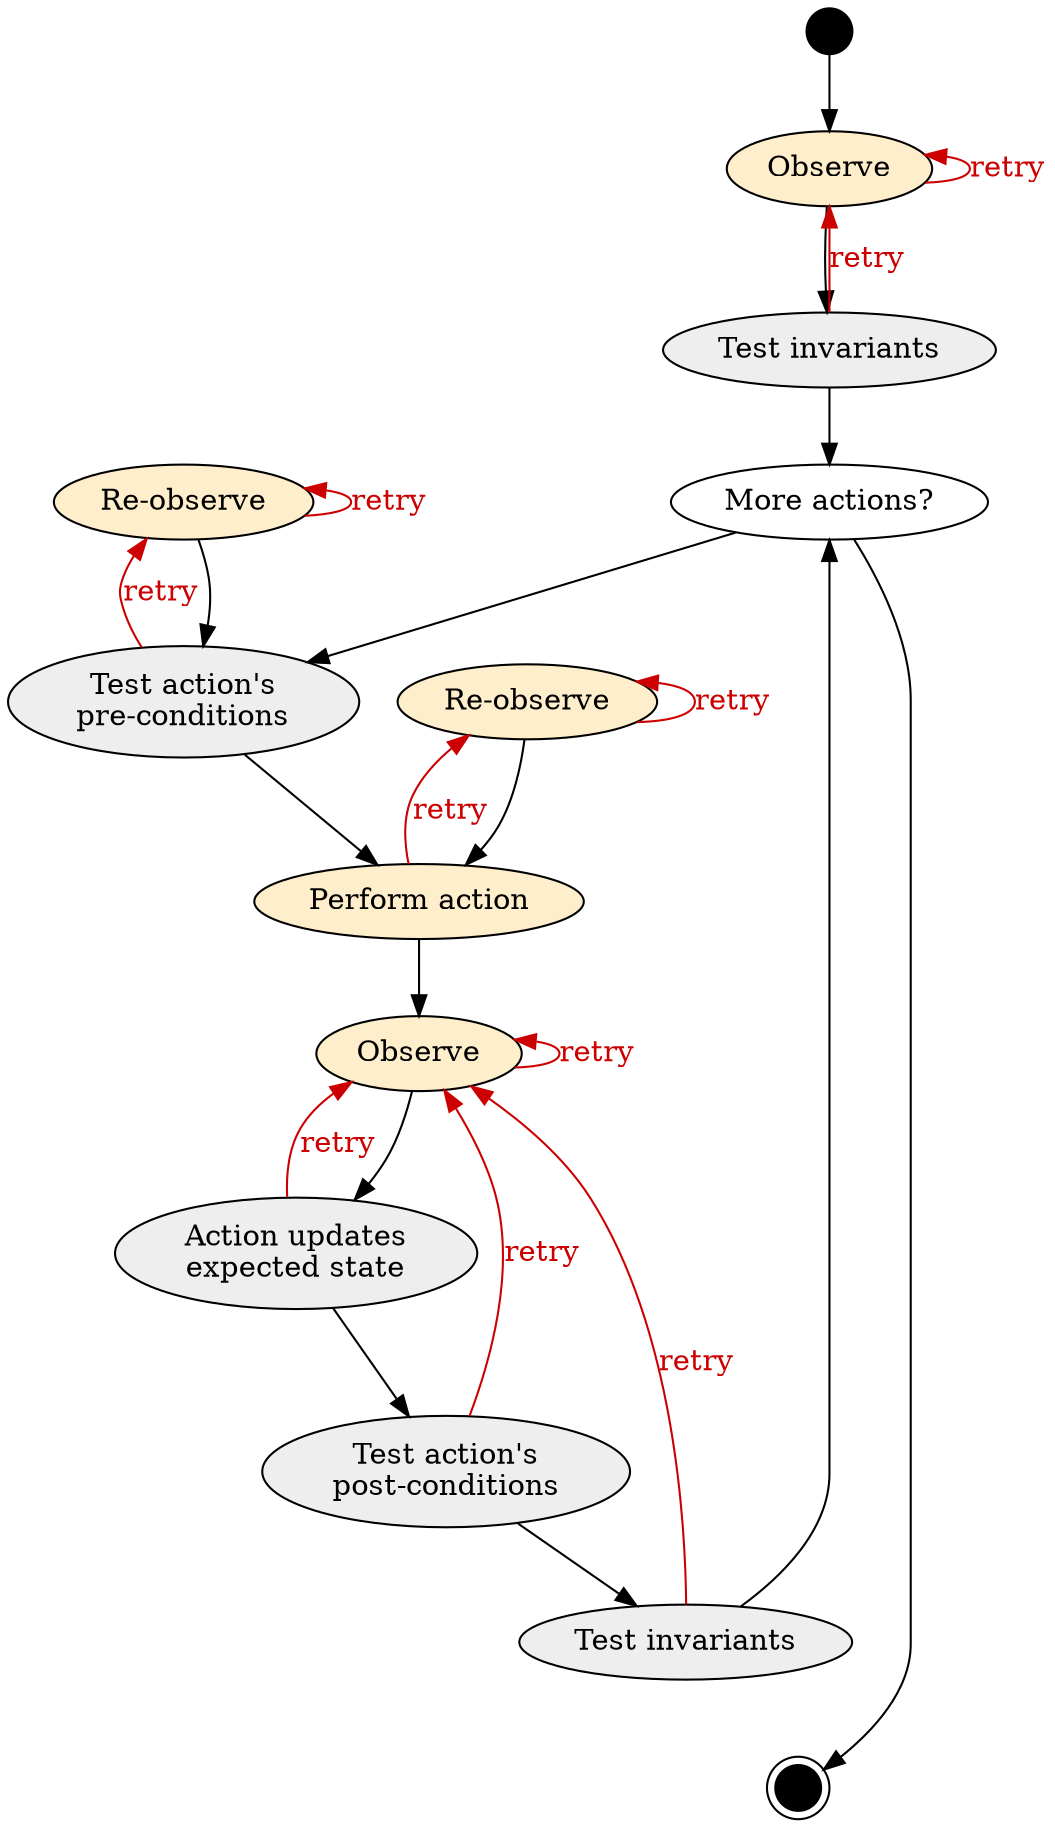digraph G {

start [shape=circle,style=filled,color=black,fontsize=1,height=.3]
end [shape=doublecircle,style=filled,color=black,fontsize=1,height=.3]

node[style=filled fillcolor="#ffeecc"]
obs1 [label="Observe"]
act [label="Perform action"]
obs [label="Observe"]
obsP [label="Re-observe"]
obsA [label="Re-observe"]

node[fillcolor="#eeeeee"]
inv1 [label="Test invariants"]
more [label="More actions?" fillcolor="#ffffff"]
pre [label="Test action's\npre-conditions"]
state [label="Action updates\nexpected state"]
post [label="Test action's\npost-conditions"]
inv [label="Test invariants"]

start -> obs1 -> inv1 -> more -> pre -> act -> obs -> state -> post -> inv -> more -> end
obsP -> pre // invariants too
obsA -> act
inv -> end [style=invis]

edge[color="#cc0000" fontcolor="#cc0000" label=retry]
obs1 -> obs1 [dir=back]
inv1 -> obs1
obsA -> obsA [dir=back]
obsP -> obsP [dir=back]
obsP -> pre [dir=back]
obsA -> act [dir=back]
obs -> obs [dir=back]
state,post,inv -> obs

}
